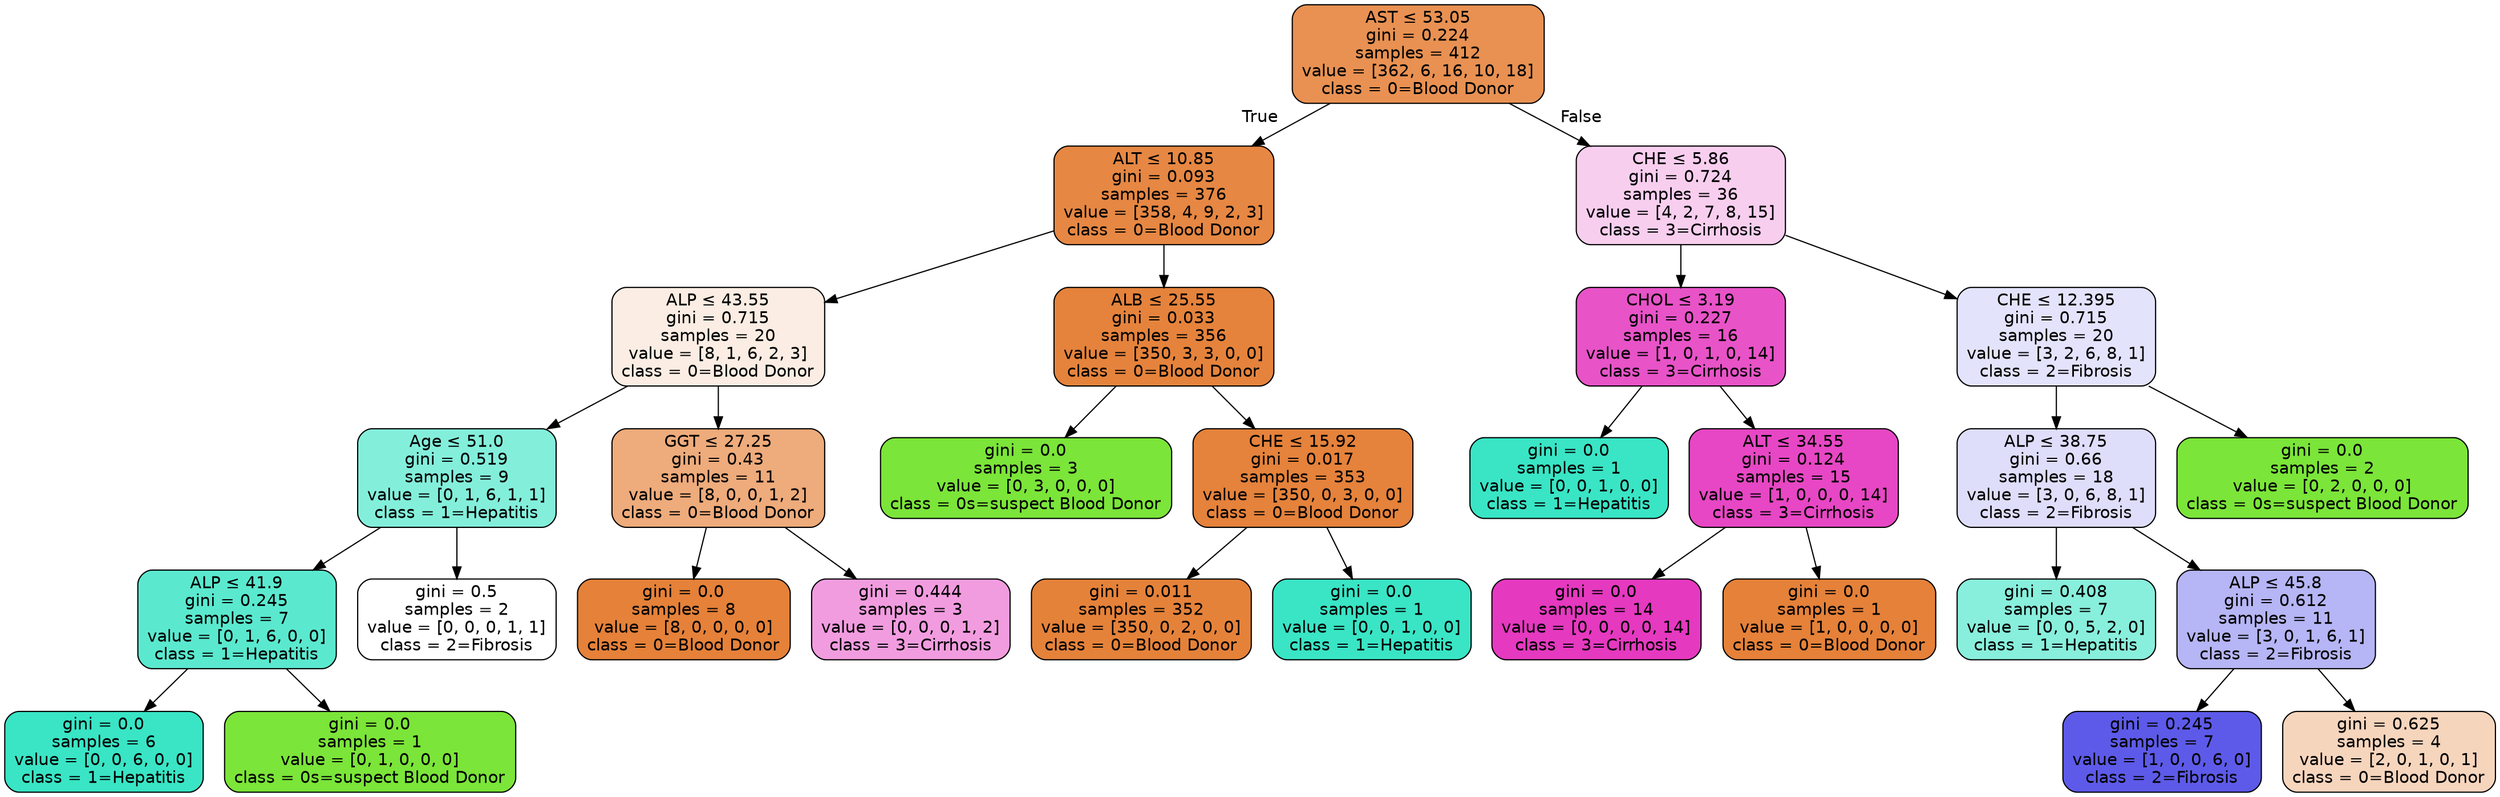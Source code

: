 digraph Tree {
node [shape=box, style="filled, rounded", color="black", fontname=helvetica] ;
edge [fontname=helvetica] ;
0 [label=<AST &le; 53.05<br/>gini = 0.224<br/>samples = 412<br/>value = [362, 6, 16, 10, 18]<br/>class = 0=Blood Donor>, fillcolor="#e89152"] ;
1 [label=<ALT &le; 10.85<br/>gini = 0.093<br/>samples = 376<br/>value = [358, 4, 9, 2, 3]<br/>class = 0=Blood Donor>, fillcolor="#e68743"] ;
0 -> 1 [labeldistance=2.5, labelangle=45, headlabel="True"] ;
3 [label=<ALP &le; 43.55<br/>gini = 0.715<br/>samples = 20<br/>value = [8, 1, 6, 2, 3]<br/>class = 0=Blood Donor>, fillcolor="#fbede3"] ;
1 -> 3 ;
9 [label=<Age &le; 51.0<br/>gini = 0.519<br/>samples = 9<br/>value = [0, 1, 6, 1, 1]<br/>class = 1=Hepatitis>, fillcolor="#83efdb"] ;
3 -> 9 ;
21 [label=<ALP &le; 41.9<br/>gini = 0.245<br/>samples = 7<br/>value = [0, 1, 6, 0, 0]<br/>class = 1=Hepatitis>, fillcolor="#5ae9cf"] ;
9 -> 21 ;
27 [label=<gini = 0.0<br/>samples = 6<br/>value = [0, 0, 6, 0, 0]<br/>class = 1=Hepatitis>, fillcolor="#39e5c5"] ;
21 -> 27 ;
28 [label=<gini = 0.0<br/>samples = 1<br/>value = [0, 1, 0, 0, 0]<br/>class = 0s=suspect Blood Donor>, fillcolor="#7be539"] ;
21 -> 28 ;
22 [label=<gini = 0.5<br/>samples = 2<br/>value = [0, 0, 0, 1, 1]<br/>class = 2=Fibrosis>, fillcolor="#ffffff"] ;
9 -> 22 ;
10 [label=<GGT &le; 27.25<br/>gini = 0.43<br/>samples = 11<br/>value = [8, 0, 0, 1, 2]<br/>class = 0=Blood Donor>, fillcolor="#eeab7b"] ;
3 -> 10 ;
11 [label=<gini = 0.0<br/>samples = 8<br/>value = [8, 0, 0, 0, 0]<br/>class = 0=Blood Donor>, fillcolor="#e58139"] ;
10 -> 11 ;
12 [label=<gini = 0.444<br/>samples = 3<br/>value = [0, 0, 0, 1, 2]<br/>class = 3=Cirrhosis>, fillcolor="#f29ce0"] ;
10 -> 12 ;
4 [label=<ALB &le; 25.55<br/>gini = 0.033<br/>samples = 356<br/>value = [350, 3, 3, 0, 0]<br/>class = 0=Blood Donor>, fillcolor="#e5833c"] ;
1 -> 4 ;
7 [label=<gini = 0.0<br/>samples = 3<br/>value = [0, 3, 0, 0, 0]<br/>class = 0s=suspect Blood Donor>, fillcolor="#7be539"] ;
4 -> 7 ;
8 [label=<CHE &le; 15.92<br/>gini = 0.017<br/>samples = 353<br/>value = [350, 0, 3, 0, 0]<br/>class = 0=Blood Donor>, fillcolor="#e5823b"] ;
4 -> 8 ;
19 [label=<gini = 0.011<br/>samples = 352<br/>value = [350, 0, 2, 0, 0]<br/>class = 0=Blood Donor>, fillcolor="#e5823a"] ;
8 -> 19 ;
20 [label=<gini = 0.0<br/>samples = 1<br/>value = [0, 0, 1, 0, 0]<br/>class = 1=Hepatitis>, fillcolor="#39e5c5"] ;
8 -> 20 ;
2 [label=<CHE &le; 5.86<br/>gini = 0.724<br/>samples = 36<br/>value = [4, 2, 7, 8, 15]<br/>class = 3=Cirrhosis>, fillcolor="#f8ceef"] ;
0 -> 2 [labeldistance=2.5, labelangle=-45, headlabel="False"] ;
5 [label=<CHOL &le; 3.19<br/>gini = 0.227<br/>samples = 16<br/>value = [1, 0, 1, 0, 14]<br/>class = 3=Cirrhosis>, fillcolor="#e853c8"] ;
2 -> 5 ;
23 [label=<gini = 0.0<br/>samples = 1<br/>value = [0, 0, 1, 0, 0]<br/>class = 1=Hepatitis>, fillcolor="#39e5c5"] ;
5 -> 23 ;
24 [label=<ALT &le; 34.55<br/>gini = 0.124<br/>samples = 15<br/>value = [1, 0, 0, 0, 14]<br/>class = 3=Cirrhosis>, fillcolor="#e747c4"] ;
5 -> 24 ;
25 [label=<gini = 0.0<br/>samples = 14<br/>value = [0, 0, 0, 0, 14]<br/>class = 3=Cirrhosis>, fillcolor="#e539c0"] ;
24 -> 25 ;
26 [label=<gini = 0.0<br/>samples = 1<br/>value = [1, 0, 0, 0, 0]<br/>class = 0=Blood Donor>, fillcolor="#e58139"] ;
24 -> 26 ;
6 [label=<CHE &le; 12.395<br/>gini = 0.715<br/>samples = 20<br/>value = [3, 2, 6, 8, 1]<br/>class = 2=Fibrosis>, fillcolor="#e3e3fb"] ;
2 -> 6 ;
13 [label=<ALP &le; 38.75<br/>gini = 0.66<br/>samples = 18<br/>value = [3, 0, 6, 8, 1]<br/>class = 2=Fibrosis>, fillcolor="#dedefb"] ;
6 -> 13 ;
15 [label=<gini = 0.408<br/>samples = 7<br/>value = [0, 0, 5, 2, 0]<br/>class = 1=Hepatitis>, fillcolor="#88efdc"] ;
13 -> 15 ;
16 [label=<ALP &le; 45.8<br/>gini = 0.612<br/>samples = 11<br/>value = [3, 0, 1, 6, 1]<br/>class = 2=Fibrosis>, fillcolor="#b6b5f5"] ;
13 -> 16 ;
17 [label=<gini = 0.245<br/>samples = 7<br/>value = [1, 0, 0, 6, 0]<br/>class = 2=Fibrosis>, fillcolor="#5d5ae9"] ;
16 -> 17 ;
18 [label=<gini = 0.625<br/>samples = 4<br/>value = [2, 0, 1, 0, 1]<br/>class = 0=Blood Donor>, fillcolor="#f6d5bd"] ;
16 -> 18 ;
14 [label=<gini = 0.0<br/>samples = 2<br/>value = [0, 2, 0, 0, 0]<br/>class = 0s=suspect Blood Donor>, fillcolor="#7be539"] ;
6 -> 14 ;
}